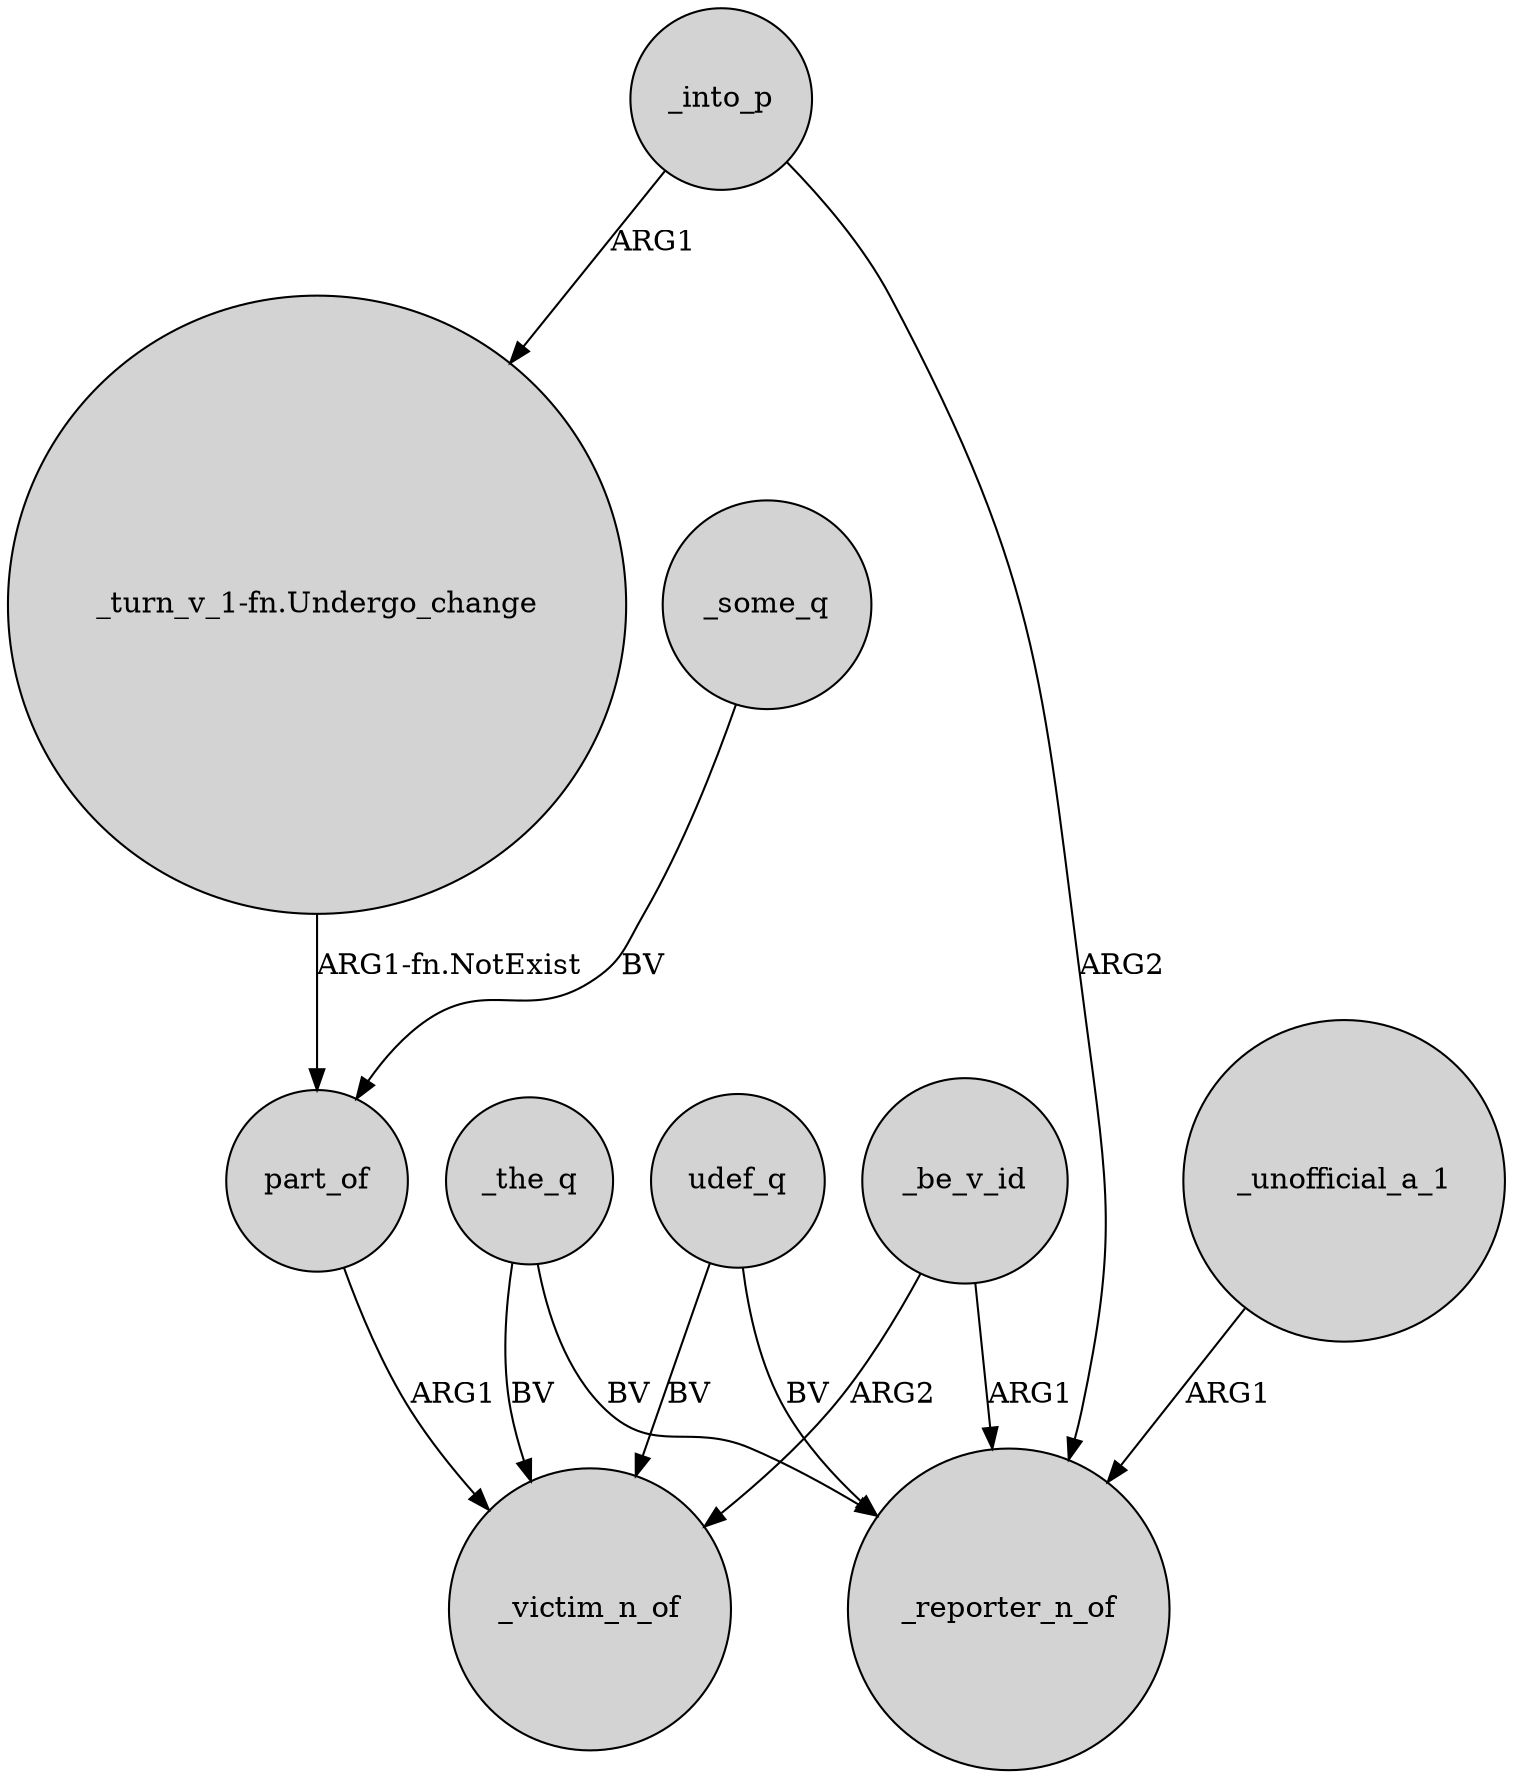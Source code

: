digraph {
	node [shape=circle style=filled]
	_the_q -> _victim_n_of [label=BV]
	part_of -> _victim_n_of [label=ARG1]
	_be_v_id -> _reporter_n_of [label=ARG1]
	_be_v_id -> _victim_n_of [label=ARG2]
	"_turn_v_1-fn.Undergo_change" -> part_of [label="ARG1-fn.NotExist"]
	_unofficial_a_1 -> _reporter_n_of [label=ARG1]
	_into_p -> _reporter_n_of [label=ARG2]
	_into_p -> "_turn_v_1-fn.Undergo_change" [label=ARG1]
	udef_q -> _reporter_n_of [label=BV]
	_the_q -> _reporter_n_of [label=BV]
	_some_q -> part_of [label=BV]
	udef_q -> _victim_n_of [label=BV]
}
